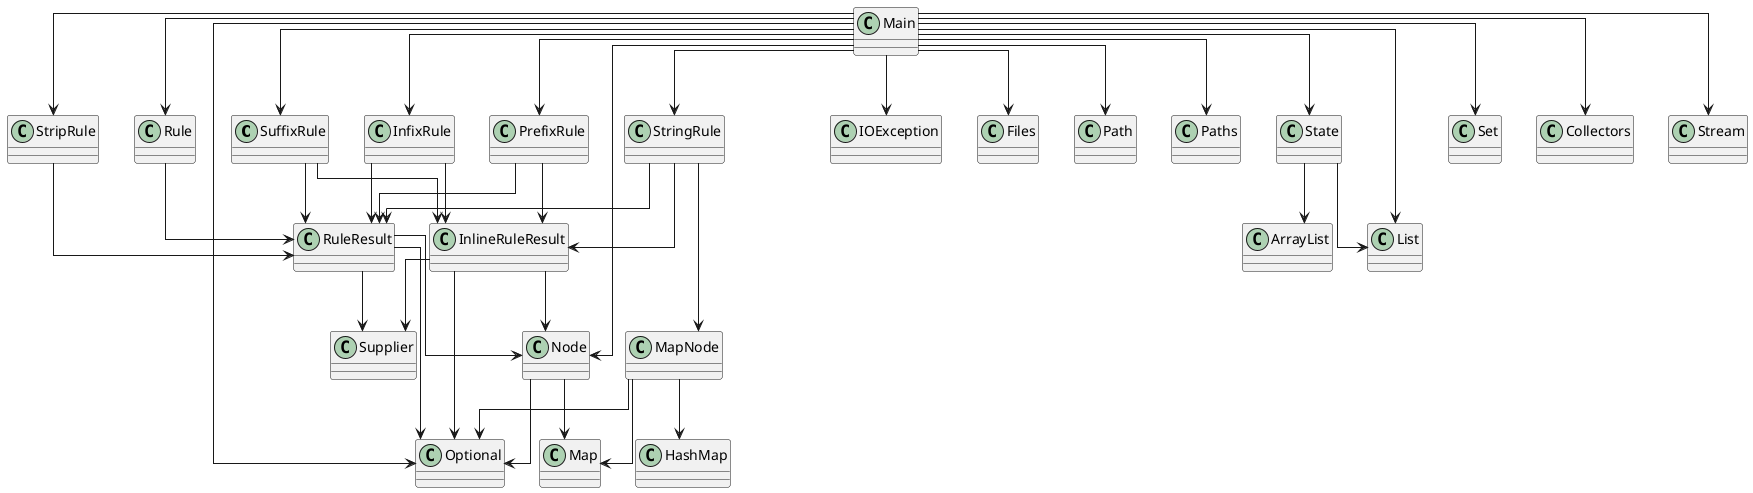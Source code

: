 @startuml
skinparam linetype ortho
class SuffixRule
SuffixRule --> InlineRuleResult
SuffixRule --> RuleResult
class InfixRule
InfixRule --> InlineRuleResult
InfixRule --> RuleResult
class Main
Main --> Node
Main --> InfixRule
Main --> PrefixRule
Main --> Rule
Main --> State
Main --> StringRule
Main --> StripRule
Main --> SuffixRule
Main --> IOException
Main --> Files
Main --> Path
Main --> Paths
Main --> List
Main --> Optional
Main --> Set
Main --> Collectors
Main --> Stream
class Rule
Rule --> RuleResult
class Node
Node --> Map
Node --> Optional
class MapNode
MapNode --> HashMap
MapNode --> Map
MapNode --> Optional
class PrefixRule
PrefixRule --> InlineRuleResult
PrefixRule --> RuleResult
class RuleResult
RuleResult --> Node
RuleResult --> Optional
RuleResult --> Supplier
class InlineRuleResult
InlineRuleResult --> Node
InlineRuleResult --> Optional
InlineRuleResult --> Supplier
class StringRule
StringRule --> MapNode
StringRule --> InlineRuleResult
StringRule --> RuleResult
class StripRule
StripRule --> RuleResult
class State
State --> ArrayList
State --> List
@enduml
